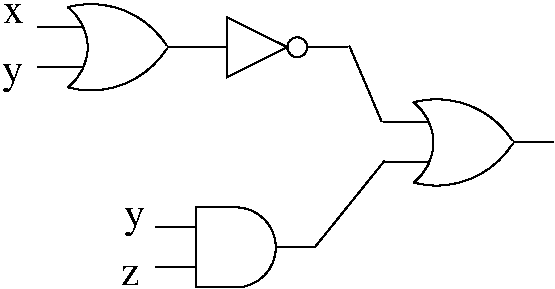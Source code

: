 #FIG 3.2  Produced by xfig version 3.2.5b
Landscape
Center
Metric
A4      
100.00
Single
-2
1200 2
# 2-input OR gate
6 2642 2540 3902 3215
5 1 0 1 0 7 50 0 20 0.000 0 0 0 0 3065.192 3217.058 2898 2597 3398 2669 3612 2883
5 1 0 1 0 7 50 0 20 0.000 0 1 0 0 3065.192 2550.317 2898 3169 3398 3097 3612 2883
5 1 0 1 -1 7 1 0 20 0.000 0 0 0 0 2684.188 2883.688 2898 2597 3041 2883 2898 3169
2 1 0 1 -1 -1 0 0 -1 0.000 0 0 7 0 0 2
	 3612 2883 3898 2883
2 1 0 1 -1 -1 0 0 -1 0.000 0 0 7 0 0 2
	 2684 2740 3008 2740
2 1 0 1 -1 -1 0 0 -1 0.000 0 0 7 0 0 2
	 2684 3026 3008 3026
2 3 0 0 -1 7 2 -1 20 0.000 0 0 7 0 0 4
	 2898 2597 3612 2883 2898 3169 2898 2597
-6
# Inverter
6 3712 2630 4927 3125
1 3 0 1 -1 7 1 0 20 0.000 1 0.0000 4539 2883 71 71 4539 2883 4539 2955
2 1 0 1 -1 -1 0 0 -1 0.000 0 0 -1 0 0 2
	 3754 2883 4039 2883
2 1 0 1 -1 -1 0 0 -1 0.000 0 0 -1 0 0 2
	 4611 2883 4897 2883
2 3 0 1 -1 7 1 0 20 0.000 0 0 -1 0 0 4
	 4468 2883 4039 2669 4039 3097 4468 2883
-6
# 2-input OR gate
6 5112 3220 6372 3895
5 1 0 1 0 7 50 0 20 0.000 0 0 0 0 5535.192 3897.058 5368 3277 5868 3349 6082 3563
5 1 0 1 0 7 50 0 20 0.000 0 1 0 0 5535.192 3230.317 5368 3849 5868 3777 6082 3563
5 1 0 1 -1 7 1 0 20 0.000 0 0 0 0 5154.188 3563.688 5368 3277 5511 3563 5368 3849
2 1 0 1 -1 -1 0 0 -1 0.000 0 0 7 0 0 2
	 6082 3563 6368 3563
2 1 0 1 -1 -1 0 0 -1 0.000 0 0 7 0 0 2
	 5154 3420 5478 3420
2 1 0 1 -1 -1 0 0 -1 0.000 0 0 7 0 0 2
	 5154 3706 5478 3706
2 3 0 0 -1 7 2 -1 20 0.000 0 0 7 0 0 4
	 5368 3277 6082 3563 5368 3849 5368 3277
-6
# 2-input AND gate
6 3497 4025 4712 4610
5 1 0 1 0 7 51 0 20 0.000 0 0 0 0 4100.000 4313.000 4099 4027 4385 4312 4099 4598
2 1 0 1 -1 -1 50 0 -1 0.000 0 0 -1 0 0 2
	 3528 4170 3814 4170
2 1 0 1 -1 -1 50 0 -1 0.000 0 0 -1 0 0 2
	 3528 4455 3814 4455
2 1 0 1 -1 -1 50 0 -1 0.000 0 0 -1 0 0 2
	 4385 4312 4671 4312
2 1 0 1 0 7 51 0 20 0.000 0 0 -1 0 0 4
	 4099 4027 3814 4027 3814 4598 4099 4598
-6
2 1 0 1 0 7 50 -1 -1 0.000 0 0 -1 0 0 2
	 5142 3415 4912 2875
2 1 0 1 0 7 50 -1 -1 0.000 0 0 -1 0 0 2
	 5162 3695 4662 4315
4 0 0 50 -1 0 20 0.0000 4 225 165 2430 3140 y\001
4 0 0 50 -1 0 20 0.0000 4 150 165 2440 2710 x\001
4 0 0 50 -1 0 20 0.0000 4 225 165 3300 4170 y\001
4 0 0 50 -1 0 20 0.0000 4 150 150 3280 4580 z\001
